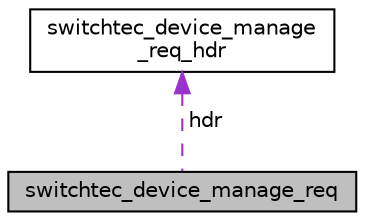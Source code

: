 digraph "switchtec_device_manage_req"
{
 // LATEX_PDF_SIZE
  edge [fontname="Helvetica",fontsize="10",labelfontname="Helvetica",labelfontsize="10"];
  node [fontname="Helvetica",fontsize="10",shape=record];
  Node1 [label="switchtec_device_manage_req",height=0.2,width=0.4,color="black", fillcolor="grey75", style="filled", fontcolor="black",tooltip=" "];
  Node2 -> Node1 [dir="back",color="darkorchid3",fontsize="10",style="dashed",label=" hdr" ,fontname="Helvetica"];
  Node2 [label="switchtec_device_manage\l_req_hdr",height=0.2,width=0.4,color="black", fillcolor="white", style="filled",URL="$structswitchtec__device__manage__req__hdr.html",tooltip=" "];
}
